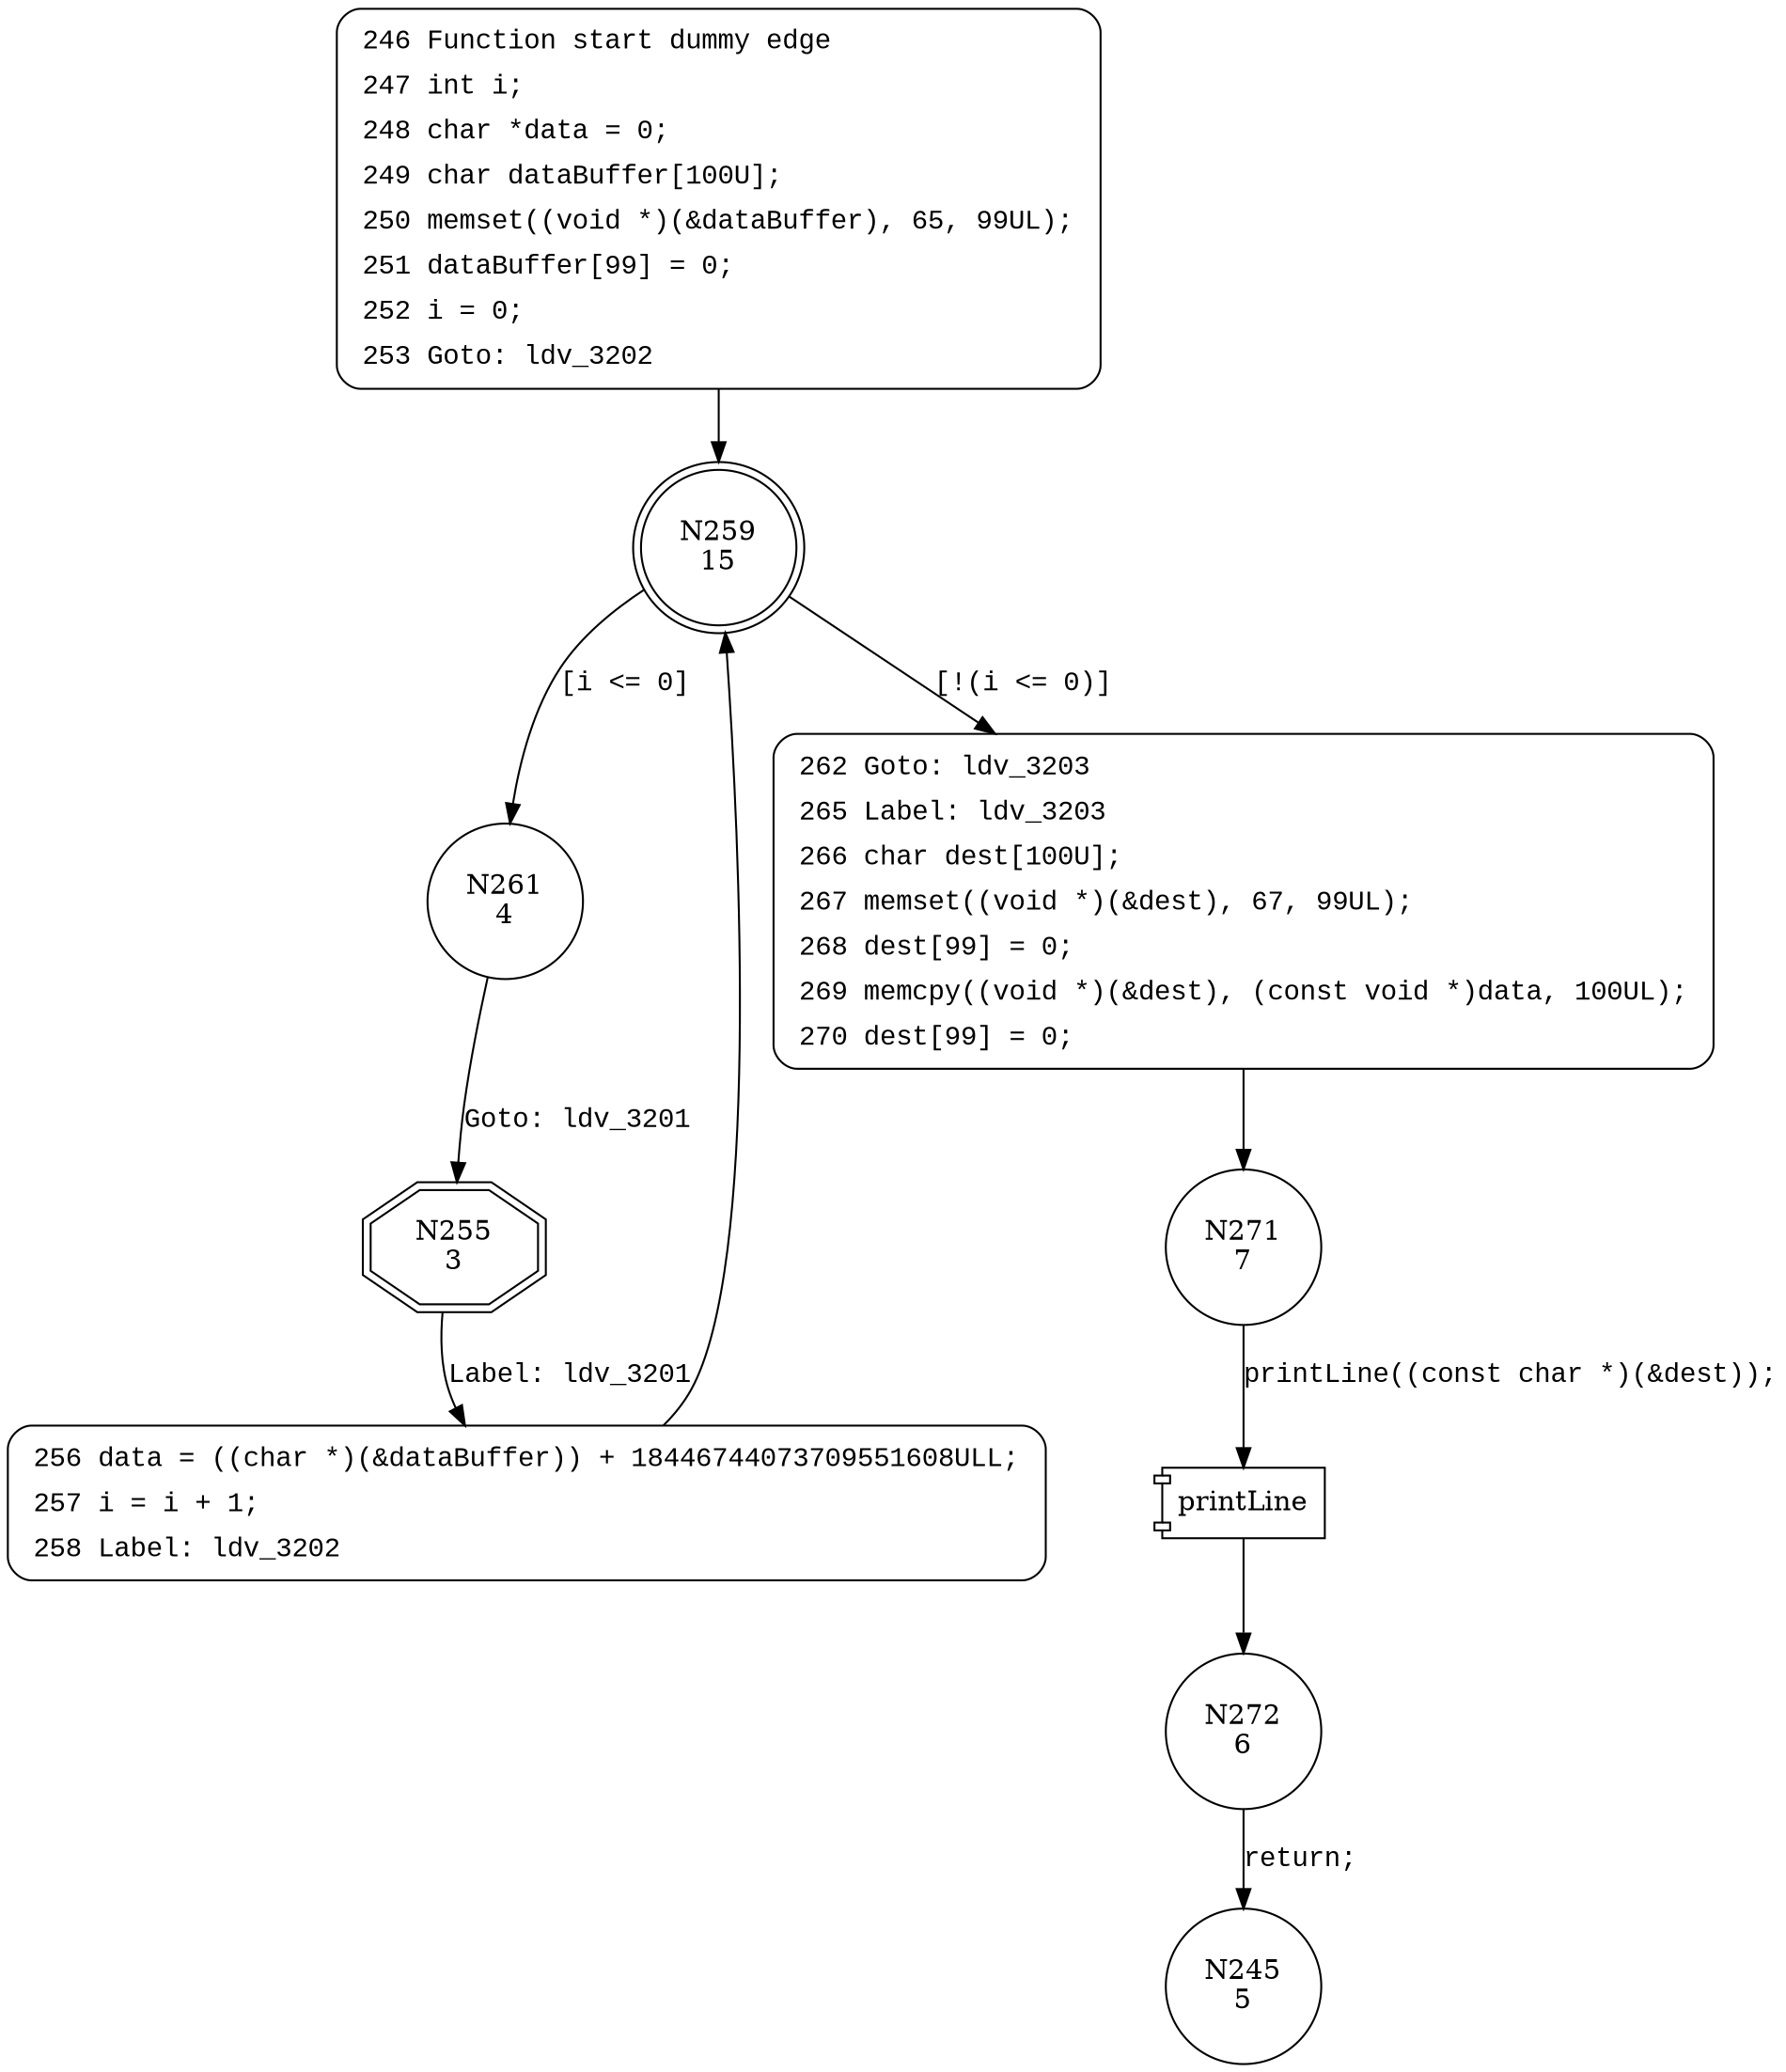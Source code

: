 digraph CWE127_Buffer_Underread__char_declare_memcpy_17_bad {
259 [shape="doublecircle" label="N259\n15"]
261 [shape="circle" label="N261\n4"]
262 [shape="circle" label="N262\n14"]
271 [shape="circle" label="N271\n7"]
272 [shape="circle" label="N272\n6"]
255 [shape="doubleoctagon" label="N255\n3"]
256 [shape="circle" label="N256\n2"]
245 [shape="circle" label="N245\n5"]
246 [style="filled,bold" penwidth="1" fillcolor="white" fontname="Courier New" shape="Mrecord" label=<<table border="0" cellborder="0" cellpadding="3" bgcolor="white"><tr><td align="right">246</td><td align="left">Function start dummy edge</td></tr><tr><td align="right">247</td><td align="left">int i;</td></tr><tr><td align="right">248</td><td align="left">char *data = 0;</td></tr><tr><td align="right">249</td><td align="left">char dataBuffer[100U];</td></tr><tr><td align="right">250</td><td align="left">memset((void *)(&amp;dataBuffer), 65, 99UL);</td></tr><tr><td align="right">251</td><td align="left">dataBuffer[99] = 0;</td></tr><tr><td align="right">252</td><td align="left">i = 0;</td></tr><tr><td align="right">253</td><td align="left">Goto: ldv_3202</td></tr></table>>]
246 -> 259[label=""]
262 [style="filled,bold" penwidth="1" fillcolor="white" fontname="Courier New" shape="Mrecord" label=<<table border="0" cellborder="0" cellpadding="3" bgcolor="white"><tr><td align="right">262</td><td align="left">Goto: ldv_3203</td></tr><tr><td align="right">265</td><td align="left">Label: ldv_3203</td></tr><tr><td align="right">266</td><td align="left">char dest[100U];</td></tr><tr><td align="right">267</td><td align="left">memset((void *)(&amp;dest), 67, 99UL);</td></tr><tr><td align="right">268</td><td align="left">dest[99] = 0;</td></tr><tr><td align="right">269</td><td align="left">memcpy((void *)(&amp;dest), (const void *)data, 100UL);</td></tr><tr><td align="right">270</td><td align="left">dest[99] = 0;</td></tr></table>>]
262 -> 271[label=""]
256 [style="filled,bold" penwidth="1" fillcolor="white" fontname="Courier New" shape="Mrecord" label=<<table border="0" cellborder="0" cellpadding="3" bgcolor="white"><tr><td align="right">256</td><td align="left">data = ((char *)(&amp;dataBuffer)) + 18446744073709551608ULL;</td></tr><tr><td align="right">257</td><td align="left">i = i + 1;</td></tr><tr><td align="right">258</td><td align="left">Label: ldv_3202</td></tr></table>>]
256 -> 259[label=""]
259 -> 261 [label="[i <= 0]" fontname="Courier New"]
259 -> 262 [label="[!(i <= 0)]" fontname="Courier New"]
100018 [shape="component" label="printLine"]
271 -> 100018 [label="printLine((const char *)(&dest));" fontname="Courier New"]
100018 -> 272 [label="" fontname="Courier New"]
261 -> 255 [label="Goto: ldv_3201" fontname="Courier New"]
255 -> 256 [label="Label: ldv_3201" fontname="Courier New"]
272 -> 245 [label="return;" fontname="Courier New"]
}
